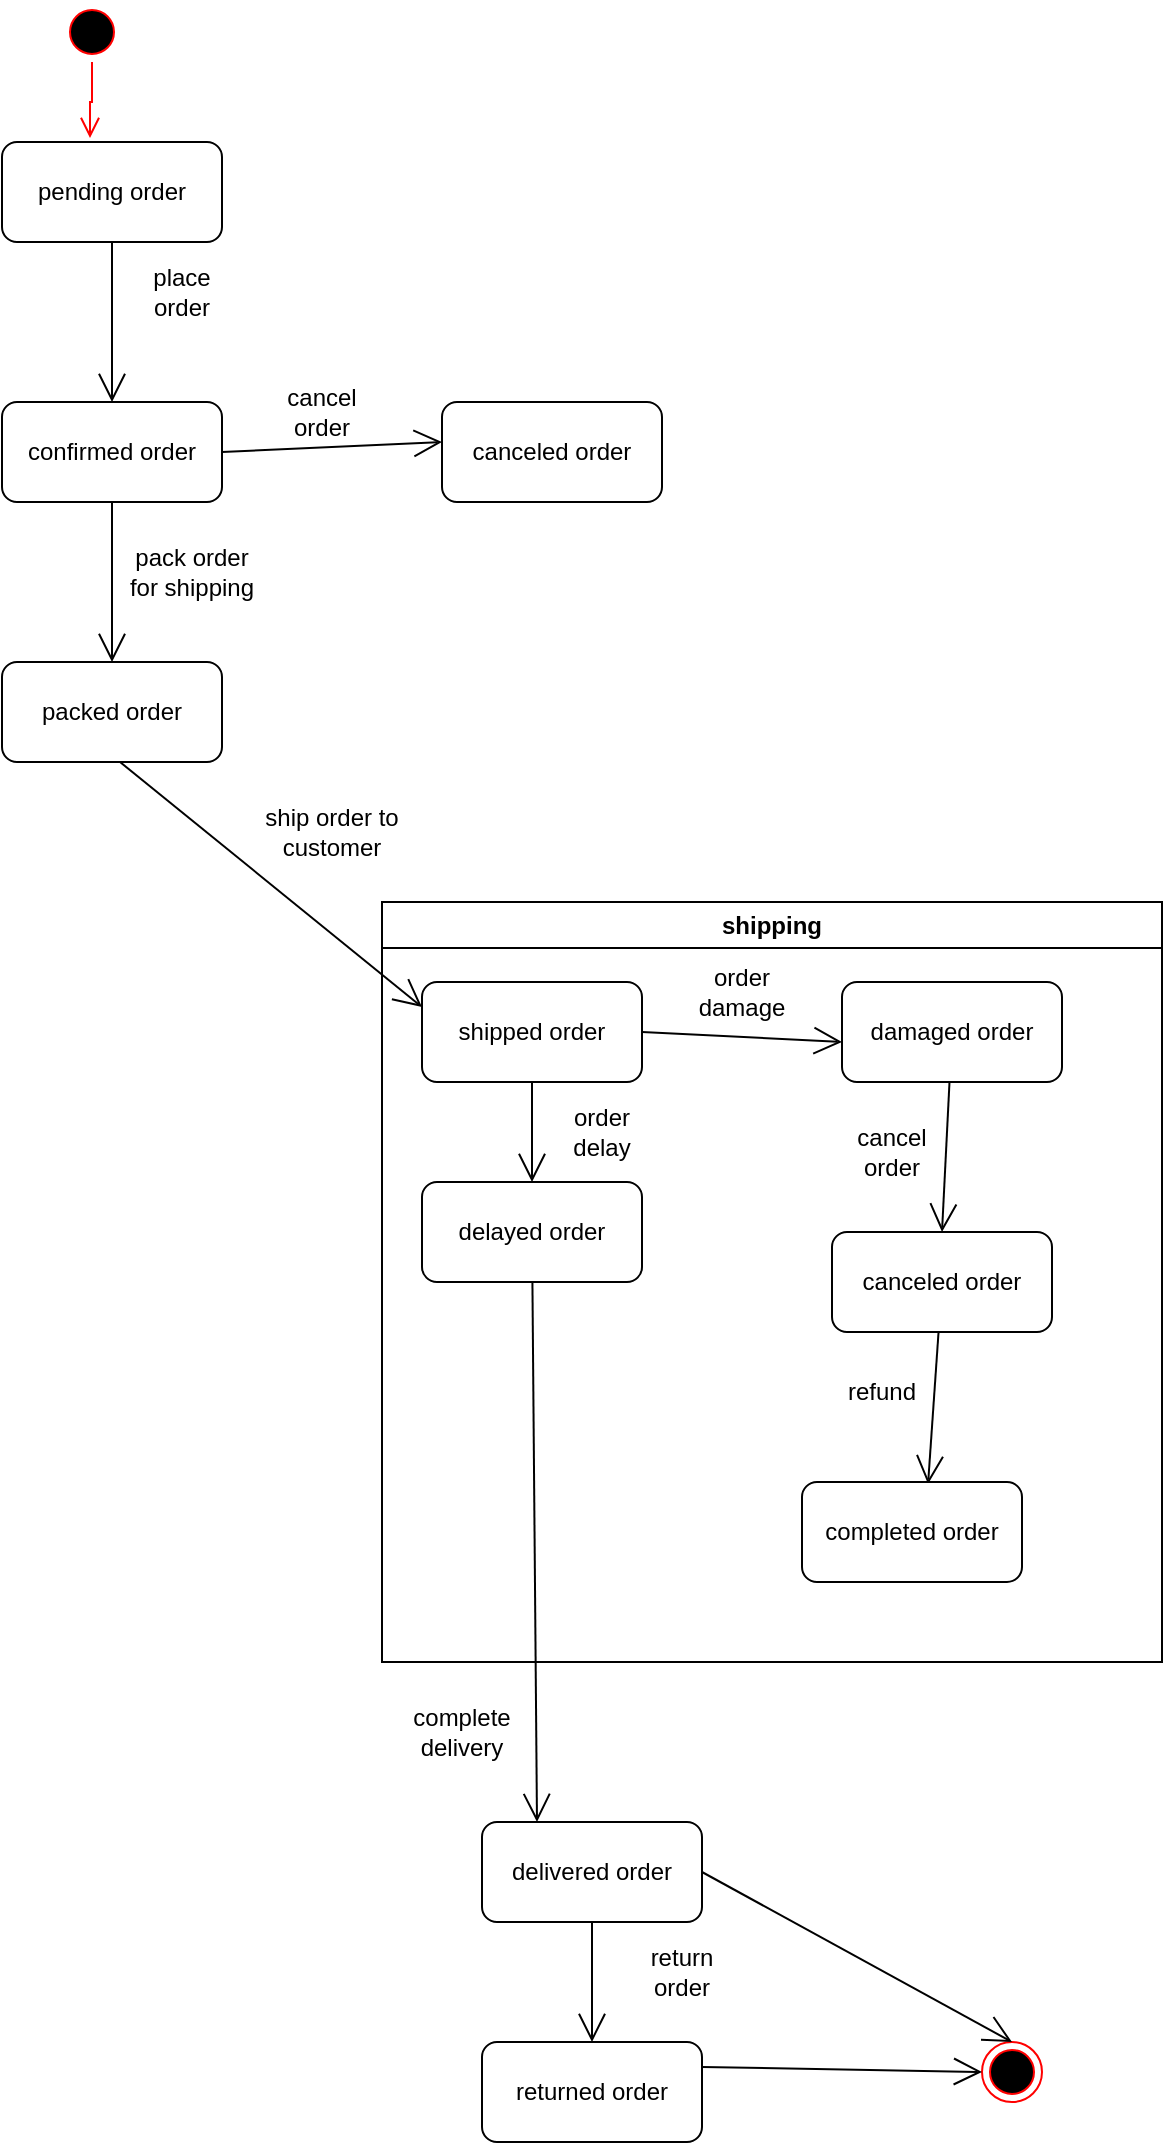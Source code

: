 <mxfile version="25.0.3">
  <diagram name="Page-1" id="FIavwFqXX8DvZRv2D7Bb">
    <mxGraphModel dx="1434" dy="688" grid="1" gridSize="10" guides="1" tooltips="1" connect="1" arrows="1" fold="1" page="1" pageScale="1" pageWidth="850" pageHeight="1100" math="0" shadow="0">
      <root>
        <mxCell id="0" />
        <mxCell id="1" parent="0" />
        <mxCell id="9U3KtG-cp8fkpg_vPS3K-1" value="" style="ellipse;html=1;shape=startState;fillColor=#000000;strokeColor=#ff0000;" vertex="1" parent="1">
          <mxGeometry x="60" width="30" height="30" as="geometry" />
        </mxCell>
        <mxCell id="9U3KtG-cp8fkpg_vPS3K-2" value="" style="edgeStyle=orthogonalEdgeStyle;html=1;verticalAlign=bottom;endArrow=open;endSize=8;strokeColor=#ff0000;rounded=0;entryX=0.4;entryY=-0.04;entryDx=0;entryDy=0;entryPerimeter=0;" edge="1" source="9U3KtG-cp8fkpg_vPS3K-1" parent="1" target="9U3KtG-cp8fkpg_vPS3K-41">
          <mxGeometry relative="1" as="geometry">
            <mxPoint x="75" y="60" as="targetPoint" />
          </mxGeometry>
        </mxCell>
        <mxCell id="9U3KtG-cp8fkpg_vPS3K-3" value="" style="ellipse;html=1;shape=endState;fillColor=#000000;strokeColor=#ff0000;" vertex="1" parent="1">
          <mxGeometry x="520" y="1020" width="30" height="30" as="geometry" />
        </mxCell>
        <mxCell id="9U3KtG-cp8fkpg_vPS3K-4" value="confirmed order" style="html=1;whiteSpace=wrap;rounded=1;" vertex="1" parent="1">
          <mxGeometry x="30" y="200" width="110" height="50" as="geometry" />
        </mxCell>
        <mxCell id="9U3KtG-cp8fkpg_vPS3K-5" value="" style="endArrow=open;endFill=1;endSize=12;html=1;rounded=0;exitX=0.5;exitY=1;exitDx=0;exitDy=0;" edge="1" parent="1" source="9U3KtG-cp8fkpg_vPS3K-4">
          <mxGeometry width="160" relative="1" as="geometry">
            <mxPoint x="30" y="444" as="sourcePoint" />
            <mxPoint x="85" y="330" as="targetPoint" />
          </mxGeometry>
        </mxCell>
        <mxCell id="9U3KtG-cp8fkpg_vPS3K-6" value="place order" style="text;html=1;align=center;verticalAlign=middle;whiteSpace=wrap;rounded=0;" vertex="1" parent="1">
          <mxGeometry x="90" y="130" width="60" height="30" as="geometry" />
        </mxCell>
        <mxCell id="9U3KtG-cp8fkpg_vPS3K-7" value="pack order for shipping" style="text;html=1;align=center;verticalAlign=middle;whiteSpace=wrap;rounded=0;" vertex="1" parent="1">
          <mxGeometry x="90" y="270" width="70" height="30" as="geometry" />
        </mxCell>
        <mxCell id="9U3KtG-cp8fkpg_vPS3K-8" value="packed order" style="html=1;whiteSpace=wrap;rounded=1;" vertex="1" parent="1">
          <mxGeometry x="30" y="330" width="110" height="50" as="geometry" />
        </mxCell>
        <mxCell id="9U3KtG-cp8fkpg_vPS3K-9" value="" style="endArrow=open;endFill=1;endSize=12;html=1;rounded=0;exitX=0.5;exitY=1;exitDx=0;exitDy=0;entryX=0;entryY=0.25;entryDx=0;entryDy=0;" edge="1" parent="1" target="9U3KtG-cp8fkpg_vPS3K-24">
          <mxGeometry width="160" relative="1" as="geometry">
            <mxPoint x="89" y="380" as="sourcePoint" />
            <mxPoint x="89" y="460" as="targetPoint" />
          </mxGeometry>
        </mxCell>
        <mxCell id="9U3KtG-cp8fkpg_vPS3K-10" value="ship order to customer" style="text;html=1;align=center;verticalAlign=middle;whiteSpace=wrap;rounded=0;" vertex="1" parent="1">
          <mxGeometry x="150" y="400" width="90" height="30" as="geometry" />
        </mxCell>
        <mxCell id="9U3KtG-cp8fkpg_vPS3K-12" value="complete delivery" style="text;html=1;align=center;verticalAlign=middle;whiteSpace=wrap;rounded=0;" vertex="1" parent="1">
          <mxGeometry x="230" y="850" width="60" height="30" as="geometry" />
        </mxCell>
        <mxCell id="9U3KtG-cp8fkpg_vPS3K-14" value="delivered order" style="html=1;whiteSpace=wrap;rounded=1;" vertex="1" parent="1">
          <mxGeometry x="270" y="910" width="110" height="50" as="geometry" />
        </mxCell>
        <mxCell id="9U3KtG-cp8fkpg_vPS3K-15" value="cancel order" style="text;html=1;align=center;verticalAlign=middle;whiteSpace=wrap;rounded=0;" vertex="1" parent="1">
          <mxGeometry x="160" y="190" width="60" height="30" as="geometry" />
        </mxCell>
        <mxCell id="9U3KtG-cp8fkpg_vPS3K-16" value="" style="endArrow=open;endFill=1;endSize=12;html=1;rounded=0;exitX=1;exitY=0.5;exitDx=0;exitDy=0;" edge="1" parent="1" source="9U3KtG-cp8fkpg_vPS3K-4">
          <mxGeometry width="160" relative="1" as="geometry">
            <mxPoint x="181" y="280" as="sourcePoint" />
            <mxPoint x="250" y="220" as="targetPoint" />
          </mxGeometry>
        </mxCell>
        <mxCell id="9U3KtG-cp8fkpg_vPS3K-17" value="canceled order" style="html=1;whiteSpace=wrap;rounded=1;" vertex="1" parent="1">
          <mxGeometry x="250" y="200" width="110" height="50" as="geometry" />
        </mxCell>
        <mxCell id="9U3KtG-cp8fkpg_vPS3K-18" value="return order" style="text;html=1;align=center;verticalAlign=middle;whiteSpace=wrap;rounded=0;" vertex="1" parent="1">
          <mxGeometry x="340" y="970" width="60" height="30" as="geometry" />
        </mxCell>
        <mxCell id="9U3KtG-cp8fkpg_vPS3K-19" value="returned order" style="html=1;whiteSpace=wrap;rounded=1;" vertex="1" parent="1">
          <mxGeometry x="270" y="1020" width="110" height="50" as="geometry" />
        </mxCell>
        <mxCell id="9U3KtG-cp8fkpg_vPS3K-20" value="" style="endArrow=open;endFill=1;endSize=12;html=1;rounded=0;entryX=0.5;entryY=0;entryDx=0;entryDy=0;" edge="1" parent="1" source="9U3KtG-cp8fkpg_vPS3K-14" target="9U3KtG-cp8fkpg_vPS3K-19">
          <mxGeometry width="160" relative="1" as="geometry">
            <mxPoint x="99" y="640" as="sourcePoint" />
            <mxPoint x="99" y="720" as="targetPoint" />
          </mxGeometry>
        </mxCell>
        <mxCell id="9U3KtG-cp8fkpg_vPS3K-23" value="shipping" style="swimlane;whiteSpace=wrap;html=1;" vertex="1" parent="1">
          <mxGeometry x="220" y="450" width="390" height="380" as="geometry" />
        </mxCell>
        <mxCell id="9U3KtG-cp8fkpg_vPS3K-24" value="shipped order" style="html=1;whiteSpace=wrap;rounded=1;" vertex="1" parent="9U3KtG-cp8fkpg_vPS3K-23">
          <mxGeometry x="20" y="40" width="110" height="50" as="geometry" />
        </mxCell>
        <mxCell id="9U3KtG-cp8fkpg_vPS3K-25" value="" style="endArrow=open;endFill=1;endSize=12;html=1;rounded=0;exitX=1;exitY=0.5;exitDx=0;exitDy=0;" edge="1" parent="9U3KtG-cp8fkpg_vPS3K-23" source="9U3KtG-cp8fkpg_vPS3K-24">
          <mxGeometry width="160" relative="1" as="geometry">
            <mxPoint x="160" y="90" as="sourcePoint" />
            <mxPoint x="230" y="70" as="targetPoint" />
          </mxGeometry>
        </mxCell>
        <mxCell id="9U3KtG-cp8fkpg_vPS3K-26" value="order damage" style="text;html=1;align=center;verticalAlign=middle;whiteSpace=wrap;rounded=0;" vertex="1" parent="9U3KtG-cp8fkpg_vPS3K-23">
          <mxGeometry x="150" y="30" width="60" height="30" as="geometry" />
        </mxCell>
        <mxCell id="9U3KtG-cp8fkpg_vPS3K-27" value="damaged order" style="html=1;whiteSpace=wrap;rounded=1;" vertex="1" parent="9U3KtG-cp8fkpg_vPS3K-23">
          <mxGeometry x="230" y="40" width="110" height="50" as="geometry" />
        </mxCell>
        <mxCell id="9U3KtG-cp8fkpg_vPS3K-28" value="" style="endArrow=open;endFill=1;endSize=12;html=1;rounded=0;entryX=0.5;entryY=0;entryDx=0;entryDy=0;" edge="1" parent="9U3KtG-cp8fkpg_vPS3K-23" source="9U3KtG-cp8fkpg_vPS3K-27" target="9U3KtG-cp8fkpg_vPS3K-29">
          <mxGeometry width="160" relative="1" as="geometry">
            <mxPoint x="284.5" y="95" as="sourcePoint" />
            <mxPoint x="285" y="150" as="targetPoint" />
          </mxGeometry>
        </mxCell>
        <mxCell id="9U3KtG-cp8fkpg_vPS3K-29" value="canceled order" style="html=1;whiteSpace=wrap;rounded=1;" vertex="1" parent="9U3KtG-cp8fkpg_vPS3K-23">
          <mxGeometry x="225" y="165" width="110" height="50" as="geometry" />
        </mxCell>
        <mxCell id="9U3KtG-cp8fkpg_vPS3K-30" value="cancel order" style="text;html=1;align=center;verticalAlign=middle;whiteSpace=wrap;rounded=0;" vertex="1" parent="9U3KtG-cp8fkpg_vPS3K-23">
          <mxGeometry x="225" y="110" width="60" height="30" as="geometry" />
        </mxCell>
        <mxCell id="9U3KtG-cp8fkpg_vPS3K-34" value="" style="endArrow=open;endFill=1;endSize=12;html=1;rounded=0;entryX=0.573;entryY=0.02;entryDx=0;entryDy=0;entryPerimeter=0;" edge="1" parent="9U3KtG-cp8fkpg_vPS3K-23" source="9U3KtG-cp8fkpg_vPS3K-29" target="9U3KtG-cp8fkpg_vPS3K-36">
          <mxGeometry width="160" relative="1" as="geometry">
            <mxPoint x="130" y="220" as="sourcePoint" />
            <mxPoint x="135" y="270" as="targetPoint" />
          </mxGeometry>
        </mxCell>
        <mxCell id="9U3KtG-cp8fkpg_vPS3K-35" value="refund" style="text;html=1;align=center;verticalAlign=middle;whiteSpace=wrap;rounded=0;" vertex="1" parent="9U3KtG-cp8fkpg_vPS3K-23">
          <mxGeometry x="220" y="230" width="60" height="30" as="geometry" />
        </mxCell>
        <mxCell id="9U3KtG-cp8fkpg_vPS3K-36" value="completed order" style="html=1;whiteSpace=wrap;rounded=1;" vertex="1" parent="9U3KtG-cp8fkpg_vPS3K-23">
          <mxGeometry x="210" y="290" width="110" height="50" as="geometry" />
        </mxCell>
        <mxCell id="9U3KtG-cp8fkpg_vPS3K-43" value="" style="endArrow=open;endFill=1;endSize=12;html=1;rounded=0;exitX=0.5;exitY=1;exitDx=0;exitDy=0;entryX=0.5;entryY=0;entryDx=0;entryDy=0;" edge="1" parent="9U3KtG-cp8fkpg_vPS3K-23" source="9U3KtG-cp8fkpg_vPS3K-24" target="9U3KtG-cp8fkpg_vPS3K-45">
          <mxGeometry width="160" relative="1" as="geometry">
            <mxPoint x="40" y="190" as="sourcePoint" />
            <mxPoint x="70" y="160" as="targetPoint" />
          </mxGeometry>
        </mxCell>
        <mxCell id="9U3KtG-cp8fkpg_vPS3K-44" value="order delay" style="text;html=1;align=center;verticalAlign=middle;whiteSpace=wrap;rounded=0;" vertex="1" parent="9U3KtG-cp8fkpg_vPS3K-23">
          <mxGeometry x="80" y="100" width="60" height="30" as="geometry" />
        </mxCell>
        <mxCell id="9U3KtG-cp8fkpg_vPS3K-45" value="delayed order" style="html=1;whiteSpace=wrap;rounded=1;" vertex="1" parent="9U3KtG-cp8fkpg_vPS3K-23">
          <mxGeometry x="20" y="140" width="110" height="50" as="geometry" />
        </mxCell>
        <mxCell id="9U3KtG-cp8fkpg_vPS3K-39" value="" style="endArrow=open;endFill=1;endSize=12;html=1;rounded=0;exitX=1;exitY=0.25;exitDx=0;exitDy=0;entryX=0;entryY=0.5;entryDx=0;entryDy=0;" edge="1" parent="1" source="9U3KtG-cp8fkpg_vPS3K-19" target="9U3KtG-cp8fkpg_vPS3K-3">
          <mxGeometry width="160" relative="1" as="geometry">
            <mxPoint x="390" y="1040" as="sourcePoint" />
            <mxPoint x="500" y="1033" as="targetPoint" />
          </mxGeometry>
        </mxCell>
        <mxCell id="9U3KtG-cp8fkpg_vPS3K-41" value="pending order" style="html=1;whiteSpace=wrap;rounded=1;" vertex="1" parent="1">
          <mxGeometry x="30" y="70" width="110" height="50" as="geometry" />
        </mxCell>
        <mxCell id="9U3KtG-cp8fkpg_vPS3K-42" value="" style="endArrow=open;endFill=1;endSize=12;html=1;rounded=0;entryX=0.5;entryY=0;entryDx=0;entryDy=0;" edge="1" parent="1" source="9U3KtG-cp8fkpg_vPS3K-41" target="9U3KtG-cp8fkpg_vPS3K-4">
          <mxGeometry width="160" relative="1" as="geometry">
            <mxPoint x="74.5" y="120" as="sourcePoint" />
            <mxPoint x="74.5" y="200" as="targetPoint" />
          </mxGeometry>
        </mxCell>
        <mxCell id="9U3KtG-cp8fkpg_vPS3K-48" value="" style="endArrow=open;endFill=1;endSize=12;html=1;rounded=0;entryX=0.25;entryY=0;entryDx=0;entryDy=0;" edge="1" parent="1" source="9U3KtG-cp8fkpg_vPS3K-45" target="9U3KtG-cp8fkpg_vPS3K-14">
          <mxGeometry width="160" relative="1" as="geometry">
            <mxPoint x="294.5" y="650" as="sourcePoint" />
            <mxPoint x="295" y="680" as="targetPoint" />
          </mxGeometry>
        </mxCell>
        <mxCell id="9U3KtG-cp8fkpg_vPS3K-49" value="" style="endArrow=open;endFill=1;endSize=12;html=1;rounded=0;exitX=1;exitY=0.5;exitDx=0;exitDy=0;entryX=0.5;entryY=0;entryDx=0;entryDy=0;" edge="1" parent="1" source="9U3KtG-cp8fkpg_vPS3K-14" target="9U3KtG-cp8fkpg_vPS3K-3">
          <mxGeometry width="160" relative="1" as="geometry">
            <mxPoint x="500" y="930" as="sourcePoint" />
            <mxPoint x="520" y="1010" as="targetPoint" />
          </mxGeometry>
        </mxCell>
      </root>
    </mxGraphModel>
  </diagram>
</mxfile>
